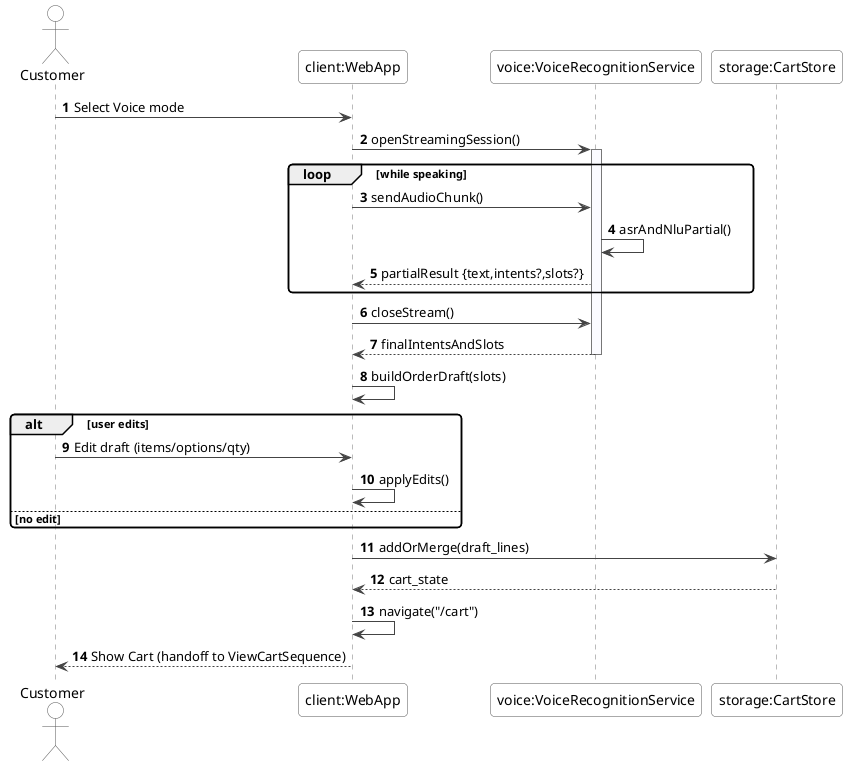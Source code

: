@startuml StartVoiceOrder_ToCartSequence
skinparam shadowing false
skinparam roundcorner 8
skinparam sequence {
  ArrowColor #444
  LifeLineBorderColor #777
  LifeLineBackgroundColor #FBFBFF
  ParticipantBorderColor #555
  ParticipantBackgroundColor #FFFFFF
  ActorBorderColor #555
  ActorBackgroundColor #FFFFFF
  BoxBorderColor #999
}

autonumber
actor Customer
participant "client:WebApp" as fe
participant "voice:VoiceRecognitionService" as voice
participant "storage:CartStore" as cart

Customer -> fe : Select Voice mode
fe -> voice : openStreamingSession()
activate voice
loop while speaking
  fe -> voice : sendAudioChunk()
  voice -> voice : asrAndNluPartial()
  voice --> fe : partialResult {text,intents?,slots?}
end
fe -> voice : closeStream()
voice --> fe : finalIntentsAndSlots
deactivate voice

fe -> fe : buildOrderDraft(slots)
alt user edits
  Customer -> fe : Edit draft (items/options/qty)
  fe -> fe : applyEdits()
else no edit
end

fe -> cart : addOrMerge(draft_lines)
cart --> fe : cart_state
fe -> fe : navigate("/cart")
fe --> Customer : Show Cart (handoff to ViewCartSequence)
@enduml